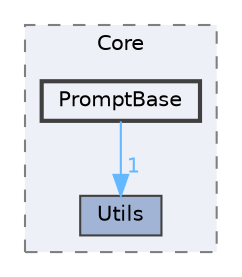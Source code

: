 digraph "app/src/Core/PromptBase"
{
 // LATEX_PDF_SIZE
  bgcolor="transparent";
  edge [fontname=Helvetica,fontsize=10,labelfontname=Helvetica,labelfontsize=10];
  node [fontname=Helvetica,fontsize=10,shape=box,height=0.2,width=0.4];
  compound=true
  subgraph clusterdir_f7d4be874a03ffe36f67d0add008229d {
    graph [ bgcolor="#edf0f7", pencolor="grey50", label="Core", fontname=Helvetica,fontsize=10 style="filled,dashed", URL="dir_f7d4be874a03ffe36f67d0add008229d.html",tooltip=""]
  dir_a8cdd76f89cb5d1147863588b8fb5cd3 [label="Utils", fillcolor="#a2b4d6", color="grey25", style="filled", URL="dir_a8cdd76f89cb5d1147863588b8fb5cd3.html",tooltip=""];
  dir_e1480f6e7e11be50886fe1f96f214d06 [label="PromptBase", fillcolor="#edf0f7", color="grey25", style="filled,bold", URL="dir_e1480f6e7e11be50886fe1f96f214d06.html",tooltip=""];
  }
  dir_e1480f6e7e11be50886fe1f96f214d06->dir_a8cdd76f89cb5d1147863588b8fb5cd3 [headlabel="1", labeldistance=1.5 headhref="dir_000015_000021.html" href="dir_000015_000021.html" color="steelblue1" fontcolor="steelblue1"];
}
